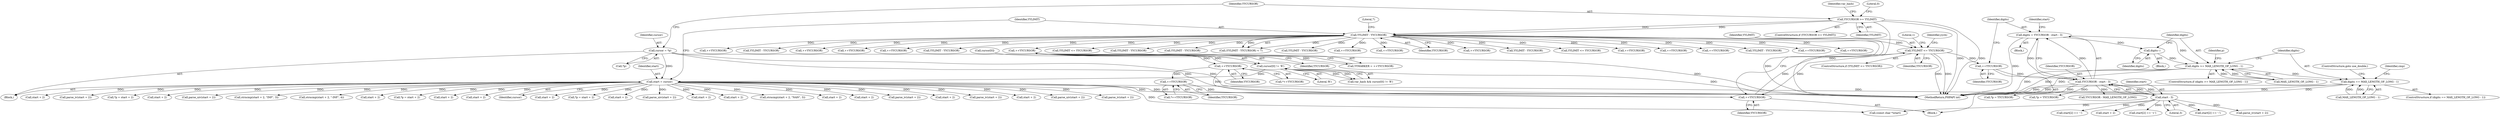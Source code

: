 digraph "0_php-src_16b3003ffc6393e250f069aa28a78dc5a2c064b2_0@integer" {
"1001999" [label="(Call,digits = YYCURSOR - start - 3)"];
"1002001" [label="(Call,YYCURSOR - start - 3)"];
"1001995" [label="(Call,++YYCURSOR)"];
"1001971" [label="(Call,YYLIMIT <= YYCURSOR)"];
"1000150" [label="(Call,YYLIMIT - YYCURSOR)"];
"1000124" [label="(Call,YYCURSOR >= YYLIMIT)"];
"1001968" [label="(Call,++YYCURSOR)"];
"1001921" [label="(Call,++YYCURSOR)"];
"1000253" [label="(Call,++YYCURSOR)"];
"1001955" [label="(Call,++YYCURSOR)"];
"1002003" [label="(Call,start - 3)"];
"1000142" [label="(Call,start = cursor)"];
"1000133" [label="(Call,cursor[0] != 'R')"];
"1000119" [label="(Call,cursor = *p)"];
"1002019" [label="(Call,digits--)"];
"1002022" [label="(Call,digits >= MAX_LENGTH_OF_LONG - 1)"];
"1002029" [label="(Call,digits == MAX_LENGTH_OF_LONG - 1)"];
"1000120" [label="(Identifier,cursor)"];
"1002018" [label="(Block,)"];
"1000490" [label="(Call,parse_uiv(start + 2))"];
"1002380" [label="(Call,parse_iv(start + 2))"];
"1000491" [label="(Call,start + 2)"];
"1001999" [label="(Call,digits = YYCURSOR - start - 3)"];
"1000295" [label="(Call,++YYCURSOR)"];
"1001975" [label="(Literal,1)"];
"1000129" [label="(Literal,0)"];
"1001651" [label="(Call,(const char *)start)"];
"1000152" [label="(Identifier,YYCURSOR)"];
"1000254" [label="(Identifier,YYCURSOR)"];
"1001997" [label="(Block,)"];
"1002002" [label="(Identifier,YYCURSOR)"];
"1002121" [label="(Call,parse_iv(start + 2))"];
"1000355" [label="(Call,++YYCURSOR)"];
"1000406" [label="(Call,YYLIMIT - YYCURSOR)"];
"1002340" [label="(Call,YYLIMIT <= YYCURSOR)"];
"1002030" [label="(Identifier,digits)"];
"1001297" [label="(Call,*p = start + 2)"];
"1001878" [label="(Call,start + 2)"];
"1001283" [label="(Call,parse_uiv(start + 2))"];
"1001877" [label="(Call,strncmp(start + 2, \"INF\", 3))"];
"1001921" [label="(Call,++YYCURSOR)"];
"1000267" [label="(Call,++YYCURSOR)"];
"1001920" [label="(Call,*++YYCURSOR)"];
"1002001" [label="(Call,YYCURSOR - start - 3)"];
"1002010" [label="(Identifier,start)"];
"1001891" [label="(Call,strncmp(start + 2, \"-INF\", 4))"];
"1000225" [label="(Call,++YYCURSOR)"];
"1000346" [label="(Call,++YYCURSOR)"];
"1001284" [label="(Call,start + 2)"];
"1001583" [label="(Call,YYLIMIT - YYCURSOR)"];
"1000281" [label="(Call,++YYCURSOR)"];
"1000251" [label="(Call,YYMARKER = ++YYCURSOR)"];
"1000508" [label="(Call,*p = start + 2)"];
"1000137" [label="(Literal,'R')"];
"1000124" [label="(Call,YYCURSOR >= YYLIMIT)"];
"1001955" [label="(Call,++YYCURSOR)"];
"1000213" [label="(Call,++YYCURSOR)"];
"1000323" [label="(Call,++YYCURSOR)"];
"1001497" [label="(Call,YYLIMIT - YYCURSOR)"];
"1001956" [label="(Identifier,YYCURSOR)"];
"1002066" [label="(Call,*p = YYCURSOR)"];
"1001973" [label="(Identifier,YYCURSOR)"];
"1002056" [label="(Call,start[2] == '-')"];
"1002381" [label="(Call,start + 2)"];
"1002021" [label="(ControlStructure,if (digits >= MAX_LENGTH_OF_LONG - 1))"];
"1000143" [label="(Identifier,start)"];
"1001972" [label="(Identifier,YYLIMIT)"];
"1002077" [label="(Call,start + 2)"];
"1000337" [label="(Call,++YYCURSOR)"];
"1002065" [label="(ControlStructure,goto use_double;)"];
"1001971" [label="(Call,YYLIMIT <= YYCURSOR)"];
"1000511" [label="(Call,start + 2)"];
"1001922" [label="(Identifier,YYCURSOR)"];
"1000134" [label="(Call,cursor[0])"];
"1002020" [label="(Identifier,digits)"];
"1000196" [label="(Call,++YYCURSOR)"];
"1000309" [label="(Call,++YYCURSOR)"];
"1000144" [label="(Identifier,cursor)"];
"1000150" [label="(Call,YYLIMIT - YYCURSOR)"];
"1000837" [label="(Call,YYLIMIT - YYCURSOR)"];
"1002423" [label="(MethodReturn,PHPAPI int)"];
"1002023" [label="(Identifier,digits)"];
"1002013" [label="(Call,start[2] == '+')"];
"1001128" [label="(Call,start + 2)"];
"1000151" [label="(Identifier,YYLIMIT)"];
"1000126" [label="(Identifier,YYLIMIT)"];
"1000153" [label="(Literal,7)"];
"1001125" [label="(Call,*p = start + 2)"];
"1002197" [label="(Call,YYLIMIT <= YYCURSOR)"];
"1002022" [label="(Call,digits >= MAX_LENGTH_OF_LONG - 1)"];
"1002003" [label="(Call,start - 3)"];
"1002238" [label="(Call,start + 2)"];
"1002024" [label="(Call,MAX_LENGTH_OF_LONG - 1)"];
"1001111" [label="(Call,parse_uiv(start + 2))"];
"1002031" [label="(Call,MAX_LENGTH_OF_LONG - 1)"];
"1001068" [label="(Call,YYLIMIT - YYCURSOR)"];
"1002004" [label="(Identifier,start)"];
"1001969" [label="(Identifier,YYCURSOR)"];
"1000131" [label="(Call,var_hash && cursor[0] != 'R')"];
"1000132" [label="(Identifier,var_hash)"];
"1000123" [label="(ControlStructure,if (YYCURSOR >= YYLIMIT))"];
"1002005" [label="(Literal,3)"];
"1002039" [label="(Call,YYCURSOR - MAX_LENGTH_OF_LONG)"];
"1001995" [label="(Call,++YYCURSOR)"];
"1002028" [label="(ControlStructure,if (digits == MAX_LENGTH_OF_LONG - 1))"];
"1002008" [label="(Call,start[2] == '-')"];
"1002122" [label="(Call,start + 2)"];
"1001954" [label="(Call,*++YYCURSOR)"];
"1001864" [label="(Call,start + 2)"];
"1000145" [label="(Block,)"];
"1001863" [label="(Call,strncmp(start + 2, \"NAN\", 3))"];
"1000142" [label="(Call,start = cursor)"];
"1002068" [label="(Identifier,p)"];
"1000943" [label="(Call,YYLIMIT - YYCURSOR)"];
"1001996" [label="(Identifier,YYCURSOR)"];
"1001970" [label="(ControlStructure,if (YYLIMIT <= YYCURSOR))"];
"1001112" [label="(Call,start + 2)"];
"1002037" [label="(Identifier,cmp)"];
"1000149" [label="(Call,(YYLIMIT - YYCURSOR) < 7)"];
"1000121" [label="(Call,*p)"];
"1000985" [label="(Call,start + 2)"];
"1000253" [label="(Call,++YYCURSOR)"];
"1001639" [label="(Call,*p = YYCURSOR)"];
"1000984" [label="(Call,parse_iv(start + 2))"];
"1001968" [label="(Call,++YYCURSOR)"];
"1000119" [label="(Call,cursor = *p)"];
"1001977" [label="(Identifier,yych)"];
"1002076" [label="(Call,parse_iv(start + 2))"];
"1000125" [label="(Identifier,YYCURSOR)"];
"1002029" [label="(Call,digits == MAX_LENGTH_OF_LONG - 1)"];
"1002019" [label="(Call,digits--)"];
"1002000" [label="(Identifier,digits)"];
"1001300" [label="(Call,start + 2)"];
"1000133" [label="(Call,cursor[0] != 'R')"];
"1001240" [label="(Call,YYLIMIT - YYCURSOR)"];
"1002237" [label="(Call,parse_iv(start + 2))"];
"1001892" [label="(Call,start + 2)"];
"1000239" [label="(Call,++YYCURSOR)"];
"1000110" [label="(Block,)"];
"1001999" -> "1001997"  [label="AST: "];
"1001999" -> "1002001"  [label="CFG: "];
"1002000" -> "1001999"  [label="AST: "];
"1002001" -> "1001999"  [label="AST: "];
"1002010" -> "1001999"  [label="CFG: "];
"1001999" -> "1002423"  [label="DDG: "];
"1002001" -> "1001999"  [label="DDG: "];
"1002001" -> "1001999"  [label="DDG: "];
"1001999" -> "1002019"  [label="DDG: "];
"1001999" -> "1002022"  [label="DDG: "];
"1002001" -> "1002003"  [label="CFG: "];
"1002002" -> "1002001"  [label="AST: "];
"1002003" -> "1002001"  [label="AST: "];
"1002001" -> "1002423"  [label="DDG: "];
"1002001" -> "1001639"  [label="DDG: "];
"1001995" -> "1002001"  [label="DDG: "];
"1002003" -> "1002001"  [label="DDG: "];
"1002003" -> "1002001"  [label="DDG: "];
"1002001" -> "1002039"  [label="DDG: "];
"1002001" -> "1002066"  [label="DDG: "];
"1001995" -> "1000145"  [label="AST: "];
"1001995" -> "1001996"  [label="CFG: "];
"1001996" -> "1001995"  [label="AST: "];
"1002000" -> "1001995"  [label="CFG: "];
"1001971" -> "1001995"  [label="DDG: "];
"1001971" -> "1001970"  [label="AST: "];
"1001971" -> "1001973"  [label="CFG: "];
"1001972" -> "1001971"  [label="AST: "];
"1001973" -> "1001971"  [label="AST: "];
"1001975" -> "1001971"  [label="CFG: "];
"1001977" -> "1001971"  [label="CFG: "];
"1001971" -> "1002423"  [label="DDG: "];
"1001971" -> "1002423"  [label="DDG: "];
"1001971" -> "1001968"  [label="DDG: "];
"1000150" -> "1001971"  [label="DDG: "];
"1001968" -> "1001971"  [label="DDG: "];
"1000150" -> "1000149"  [label="AST: "];
"1000150" -> "1000152"  [label="CFG: "];
"1000151" -> "1000150"  [label="AST: "];
"1000152" -> "1000150"  [label="AST: "];
"1000153" -> "1000150"  [label="CFG: "];
"1000150" -> "1002423"  [label="DDG: "];
"1000150" -> "1000149"  [label="DDG: "];
"1000150" -> "1000149"  [label="DDG: "];
"1000124" -> "1000150"  [label="DDG: "];
"1000124" -> "1000150"  [label="DDG: "];
"1000150" -> "1000196"  [label="DDG: "];
"1000150" -> "1000213"  [label="DDG: "];
"1000150" -> "1000225"  [label="DDG: "];
"1000150" -> "1000239"  [label="DDG: "];
"1000150" -> "1000253"  [label="DDG: "];
"1000150" -> "1000267"  [label="DDG: "];
"1000150" -> "1000281"  [label="DDG: "];
"1000150" -> "1000295"  [label="DDG: "];
"1000150" -> "1000309"  [label="DDG: "];
"1000150" -> "1000323"  [label="DDG: "];
"1000150" -> "1000337"  [label="DDG: "];
"1000150" -> "1000346"  [label="DDG: "];
"1000150" -> "1000355"  [label="DDG: "];
"1000150" -> "1000406"  [label="DDG: "];
"1000150" -> "1000837"  [label="DDG: "];
"1000150" -> "1000943"  [label="DDG: "];
"1000150" -> "1001068"  [label="DDG: "];
"1000150" -> "1001240"  [label="DDG: "];
"1000150" -> "1001497"  [label="DDG: "];
"1000150" -> "1001583"  [label="DDG: "];
"1000150" -> "1002197"  [label="DDG: "];
"1000150" -> "1002340"  [label="DDG: "];
"1000124" -> "1000123"  [label="AST: "];
"1000124" -> "1000126"  [label="CFG: "];
"1000125" -> "1000124"  [label="AST: "];
"1000126" -> "1000124"  [label="AST: "];
"1000129" -> "1000124"  [label="CFG: "];
"1000132" -> "1000124"  [label="CFG: "];
"1000124" -> "1002423"  [label="DDG: "];
"1000124" -> "1002423"  [label="DDG: "];
"1000124" -> "1002423"  [label="DDG: "];
"1001968" -> "1000145"  [label="AST: "];
"1001968" -> "1001969"  [label="CFG: "];
"1001969" -> "1001968"  [label="AST: "];
"1001972" -> "1001968"  [label="CFG: "];
"1001921" -> "1001968"  [label="DDG: "];
"1001955" -> "1001968"  [label="DDG: "];
"1001921" -> "1001920"  [label="AST: "];
"1001921" -> "1001922"  [label="CFG: "];
"1001922" -> "1001921"  [label="AST: "];
"1001920" -> "1001921"  [label="CFG: "];
"1000253" -> "1001921"  [label="DDG: "];
"1001921" -> "1001955"  [label="DDG: "];
"1000253" -> "1000251"  [label="AST: "];
"1000253" -> "1000254"  [label="CFG: "];
"1000254" -> "1000253"  [label="AST: "];
"1000251" -> "1000253"  [label="CFG: "];
"1000253" -> "1002423"  [label="DDG: "];
"1000253" -> "1000251"  [label="DDG: "];
"1001955" -> "1001954"  [label="AST: "];
"1001955" -> "1001956"  [label="CFG: "];
"1001956" -> "1001955"  [label="AST: "];
"1001954" -> "1001955"  [label="CFG: "];
"1002003" -> "1002005"  [label="CFG: "];
"1002004" -> "1002003"  [label="AST: "];
"1002005" -> "1002003"  [label="AST: "];
"1002003" -> "1001651"  [label="DDG: "];
"1000142" -> "1002003"  [label="DDG: "];
"1002003" -> "1002008"  [label="DDG: "];
"1002003" -> "1002013"  [label="DDG: "];
"1002003" -> "1002056"  [label="DDG: "];
"1002003" -> "1002076"  [label="DDG: "];
"1002003" -> "1002077"  [label="DDG: "];
"1000142" -> "1000110"  [label="AST: "];
"1000142" -> "1000144"  [label="CFG: "];
"1000143" -> "1000142"  [label="AST: "];
"1000144" -> "1000142"  [label="AST: "];
"1000151" -> "1000142"  [label="CFG: "];
"1000142" -> "1002423"  [label="DDG: "];
"1000142" -> "1002423"  [label="DDG: "];
"1000133" -> "1000142"  [label="DDG: "];
"1000119" -> "1000142"  [label="DDG: "];
"1000142" -> "1000490"  [label="DDG: "];
"1000142" -> "1000491"  [label="DDG: "];
"1000142" -> "1000508"  [label="DDG: "];
"1000142" -> "1000511"  [label="DDG: "];
"1000142" -> "1000984"  [label="DDG: "];
"1000142" -> "1000985"  [label="DDG: "];
"1000142" -> "1001111"  [label="DDG: "];
"1000142" -> "1001112"  [label="DDG: "];
"1000142" -> "1001125"  [label="DDG: "];
"1000142" -> "1001128"  [label="DDG: "];
"1000142" -> "1001283"  [label="DDG: "];
"1000142" -> "1001284"  [label="DDG: "];
"1000142" -> "1001297"  [label="DDG: "];
"1000142" -> "1001300"  [label="DDG: "];
"1000142" -> "1001651"  [label="DDG: "];
"1000142" -> "1001863"  [label="DDG: "];
"1000142" -> "1001864"  [label="DDG: "];
"1000142" -> "1001877"  [label="DDG: "];
"1000142" -> "1001878"  [label="DDG: "];
"1000142" -> "1001891"  [label="DDG: "];
"1000142" -> "1001892"  [label="DDG: "];
"1000142" -> "1002121"  [label="DDG: "];
"1000142" -> "1002122"  [label="DDG: "];
"1000142" -> "1002237"  [label="DDG: "];
"1000142" -> "1002238"  [label="DDG: "];
"1000142" -> "1002380"  [label="DDG: "];
"1000142" -> "1002381"  [label="DDG: "];
"1000133" -> "1000131"  [label="AST: "];
"1000133" -> "1000137"  [label="CFG: "];
"1000134" -> "1000133"  [label="AST: "];
"1000137" -> "1000133"  [label="AST: "];
"1000131" -> "1000133"  [label="CFG: "];
"1000133" -> "1002423"  [label="DDG: "];
"1000133" -> "1000131"  [label="DDG: "];
"1000133" -> "1000131"  [label="DDG: "];
"1000119" -> "1000133"  [label="DDG: "];
"1000119" -> "1000110"  [label="AST: "];
"1000119" -> "1000121"  [label="CFG: "];
"1000120" -> "1000119"  [label="AST: "];
"1000121" -> "1000119"  [label="AST: "];
"1000125" -> "1000119"  [label="CFG: "];
"1000119" -> "1002423"  [label="DDG: "];
"1000119" -> "1002423"  [label="DDG: "];
"1002019" -> "1002018"  [label="AST: "];
"1002019" -> "1002020"  [label="CFG: "];
"1002020" -> "1002019"  [label="AST: "];
"1002023" -> "1002019"  [label="CFG: "];
"1002019" -> "1002022"  [label="DDG: "];
"1002022" -> "1002021"  [label="AST: "];
"1002022" -> "1002024"  [label="CFG: "];
"1002023" -> "1002022"  [label="AST: "];
"1002024" -> "1002022"  [label="AST: "];
"1002030" -> "1002022"  [label="CFG: "];
"1002068" -> "1002022"  [label="CFG: "];
"1002022" -> "1002423"  [label="DDG: "];
"1002022" -> "1002423"  [label="DDG: "];
"1002022" -> "1002423"  [label="DDG: "];
"1002024" -> "1002022"  [label="DDG: "];
"1002024" -> "1002022"  [label="DDG: "];
"1002022" -> "1002029"  [label="DDG: "];
"1002029" -> "1002028"  [label="AST: "];
"1002029" -> "1002031"  [label="CFG: "];
"1002030" -> "1002029"  [label="AST: "];
"1002031" -> "1002029"  [label="AST: "];
"1002037" -> "1002029"  [label="CFG: "];
"1002065" -> "1002029"  [label="CFG: "];
"1002029" -> "1002423"  [label="DDG: "];
"1002029" -> "1002423"  [label="DDG: "];
"1002029" -> "1002423"  [label="DDG: "];
"1002031" -> "1002029"  [label="DDG: "];
"1002031" -> "1002029"  [label="DDG: "];
}
